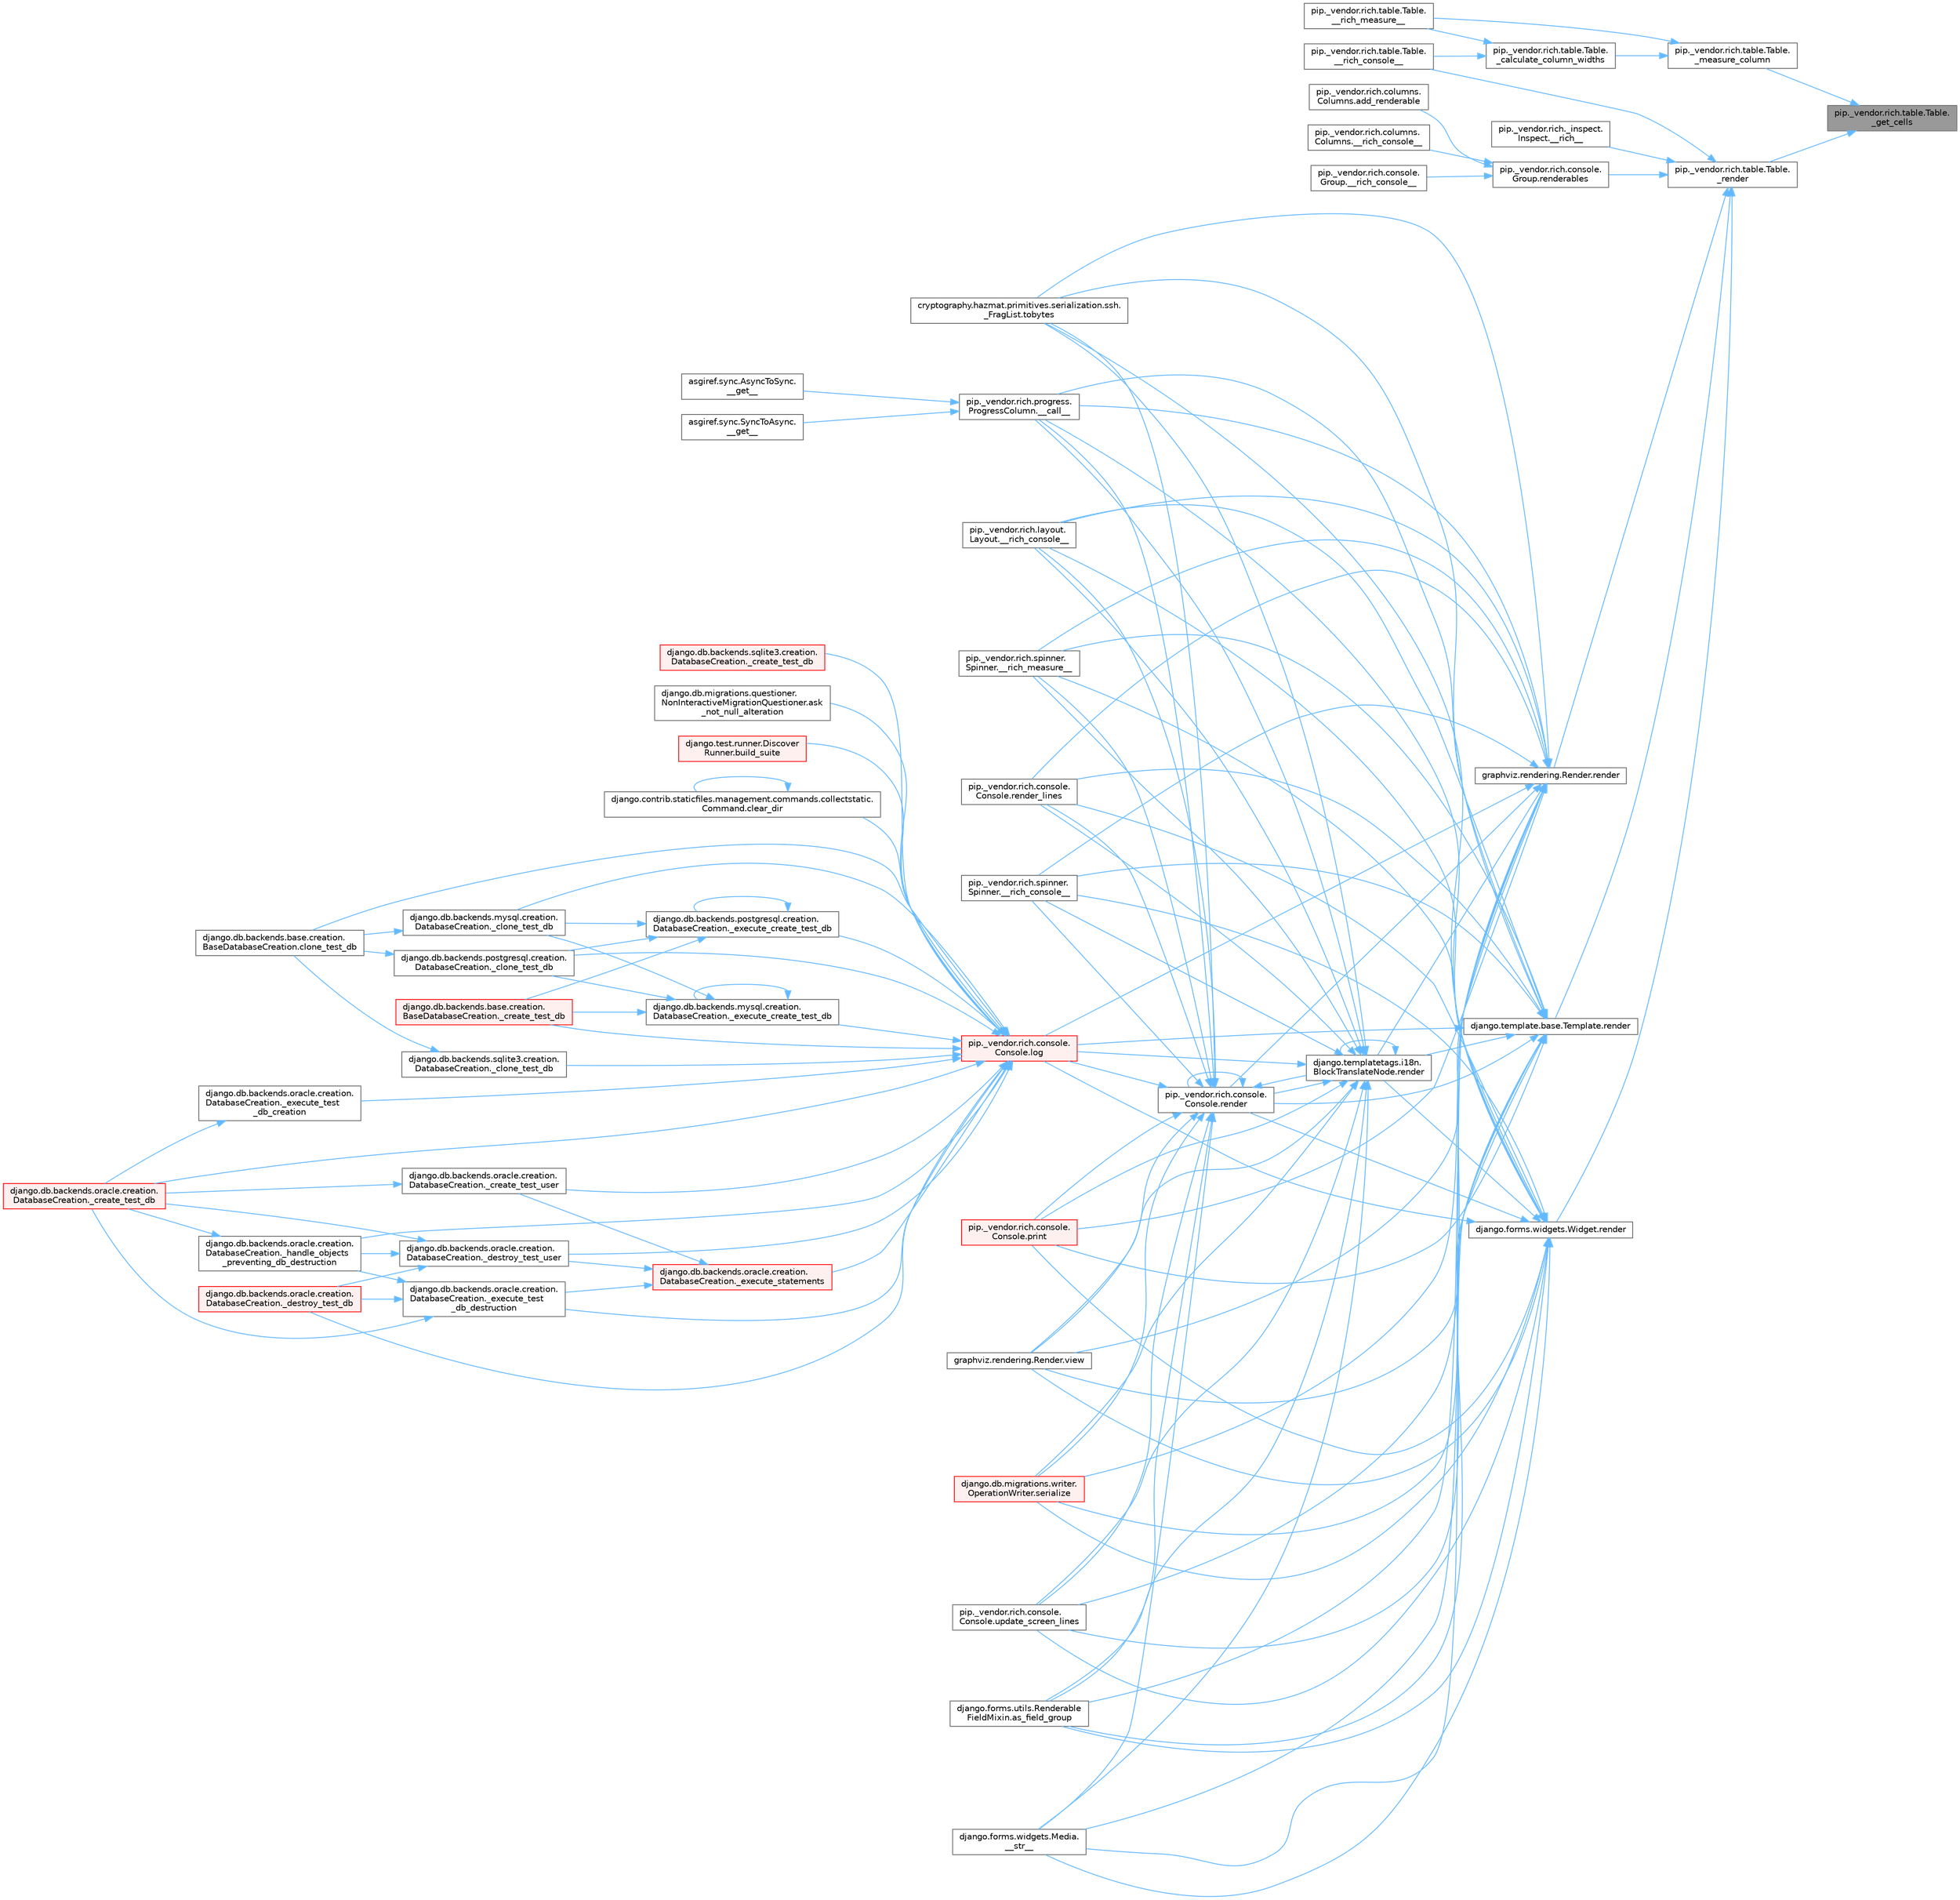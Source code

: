 digraph "pip._vendor.rich.table.Table._get_cells"
{
 // LATEX_PDF_SIZE
  bgcolor="transparent";
  edge [fontname=Helvetica,fontsize=10,labelfontname=Helvetica,labelfontsize=10];
  node [fontname=Helvetica,fontsize=10,shape=box,height=0.2,width=0.4];
  rankdir="RL";
  Node1 [id="Node000001",label="pip._vendor.rich.table.Table.\l_get_cells",height=0.2,width=0.4,color="gray40", fillcolor="grey60", style="filled", fontcolor="black",tooltip=" "];
  Node1 -> Node2 [id="edge1_Node000001_Node000002",dir="back",color="steelblue1",style="solid",tooltip=" "];
  Node2 [id="Node000002",label="pip._vendor.rich.table.Table.\l_measure_column",height=0.2,width=0.4,color="grey40", fillcolor="white", style="filled",URL="$classpip_1_1__vendor_1_1rich_1_1table_1_1_table.html#a54cd19e38d0512a7763e4ff76f2d2bb3",tooltip=" "];
  Node2 -> Node3 [id="edge2_Node000002_Node000003",dir="back",color="steelblue1",style="solid",tooltip=" "];
  Node3 [id="Node000003",label="pip._vendor.rich.table.Table.\l__rich_measure__",height=0.2,width=0.4,color="grey40", fillcolor="white", style="filled",URL="$classpip_1_1__vendor_1_1rich_1_1table_1_1_table.html#afbe8586cf3a9614489b98d933209e565",tooltip=" "];
  Node2 -> Node4 [id="edge3_Node000002_Node000004",dir="back",color="steelblue1",style="solid",tooltip=" "];
  Node4 [id="Node000004",label="pip._vendor.rich.table.Table.\l_calculate_column_widths",height=0.2,width=0.4,color="grey40", fillcolor="white", style="filled",URL="$classpip_1_1__vendor_1_1rich_1_1table_1_1_table.html#adf63b859a06982f1fd9929c875f7ec87",tooltip=" "];
  Node4 -> Node5 [id="edge4_Node000004_Node000005",dir="back",color="steelblue1",style="solid",tooltip=" "];
  Node5 [id="Node000005",label="pip._vendor.rich.table.Table.\l__rich_console__",height=0.2,width=0.4,color="grey40", fillcolor="white", style="filled",URL="$classpip_1_1__vendor_1_1rich_1_1table_1_1_table.html#a2f2edbc2bf733432a76f68de9e1c2e62",tooltip=" "];
  Node4 -> Node3 [id="edge5_Node000004_Node000003",dir="back",color="steelblue1",style="solid",tooltip=" "];
  Node1 -> Node6 [id="edge6_Node000001_Node000006",dir="back",color="steelblue1",style="solid",tooltip=" "];
  Node6 [id="Node000006",label="pip._vendor.rich.table.Table.\l_render",height=0.2,width=0.4,color="grey40", fillcolor="white", style="filled",URL="$classpip_1_1__vendor_1_1rich_1_1table_1_1_table.html#a84063b329b88480f38f02ba7aabbbf4a",tooltip=" "];
  Node6 -> Node7 [id="edge7_Node000006_Node000007",dir="back",color="steelblue1",style="solid",tooltip=" "];
  Node7 [id="Node000007",label="pip._vendor.rich._inspect.\lInspect.__rich__",height=0.2,width=0.4,color="grey40", fillcolor="white", style="filled",URL="$classpip_1_1__vendor_1_1rich_1_1__inspect_1_1_inspect.html#a0b0d4a251462e02e3a981dab1b534825",tooltip=" "];
  Node6 -> Node5 [id="edge8_Node000006_Node000005",dir="back",color="steelblue1",style="solid",tooltip=" "];
  Node6 -> Node8 [id="edge9_Node000006_Node000008",dir="back",color="steelblue1",style="solid",tooltip=" "];
  Node8 [id="Node000008",label="django.forms.widgets.Widget.render",height=0.2,width=0.4,color="grey40", fillcolor="white", style="filled",URL="$classdjango_1_1forms_1_1widgets_1_1_widget.html#a972266d3972b64c404467dea8d6e2809",tooltip=" "];
  Node8 -> Node9 [id="edge10_Node000008_Node000009",dir="back",color="steelblue1",style="solid",tooltip=" "];
  Node9 [id="Node000009",label="pip._vendor.rich.progress.\lProgressColumn.__call__",height=0.2,width=0.4,color="grey40", fillcolor="white", style="filled",URL="$classpip_1_1__vendor_1_1rich_1_1progress_1_1_progress_column.html#ae0c399be74222f949edb0fa5324cf6ea",tooltip=" "];
  Node9 -> Node10 [id="edge11_Node000009_Node000010",dir="back",color="steelblue1",style="solid",tooltip=" "];
  Node10 [id="Node000010",label="asgiref.sync.AsyncToSync.\l__get__",height=0.2,width=0.4,color="grey40", fillcolor="white", style="filled",URL="$classasgiref_1_1sync_1_1_async_to_sync.html#a23e9ef7a73da98dad9e3f4e65846969b",tooltip=" "];
  Node9 -> Node11 [id="edge12_Node000009_Node000011",dir="back",color="steelblue1",style="solid",tooltip=" "];
  Node11 [id="Node000011",label="asgiref.sync.SyncToAsync.\l__get__",height=0.2,width=0.4,color="grey40", fillcolor="white", style="filled",URL="$classasgiref_1_1sync_1_1_sync_to_async.html#aebdfbe3f01079a529fd2f39810597381",tooltip=" "];
  Node8 -> Node12 [id="edge13_Node000008_Node000012",dir="back",color="steelblue1",style="solid",tooltip=" "];
  Node12 [id="Node000012",label="pip._vendor.rich.layout.\lLayout.__rich_console__",height=0.2,width=0.4,color="grey40", fillcolor="white", style="filled",URL="$classpip_1_1__vendor_1_1rich_1_1layout_1_1_layout.html#ac39cb3d17d2b0324ee1b0dada41a3ebd",tooltip=" "];
  Node8 -> Node13 [id="edge14_Node000008_Node000013",dir="back",color="steelblue1",style="solid",tooltip=" "];
  Node13 [id="Node000013",label="pip._vendor.rich.spinner.\lSpinner.__rich_console__",height=0.2,width=0.4,color="grey40", fillcolor="white", style="filled",URL="$classpip_1_1__vendor_1_1rich_1_1spinner_1_1_spinner.html#a6883d8dced19ac48d4dfc74f776357fd",tooltip=" "];
  Node8 -> Node14 [id="edge15_Node000008_Node000014",dir="back",color="steelblue1",style="solid",tooltip=" "];
  Node14 [id="Node000014",label="pip._vendor.rich.spinner.\lSpinner.__rich_measure__",height=0.2,width=0.4,color="grey40", fillcolor="white", style="filled",URL="$classpip_1_1__vendor_1_1rich_1_1spinner_1_1_spinner.html#a89745682c823c44a31bae8e8d07869f5",tooltip=" "];
  Node8 -> Node15 [id="edge16_Node000008_Node000015",dir="back",color="steelblue1",style="solid",tooltip=" "];
  Node15 [id="Node000015",label="django.forms.widgets.Media.\l__str__",height=0.2,width=0.4,color="grey40", fillcolor="white", style="filled",URL="$classdjango_1_1forms_1_1widgets_1_1_media.html#ae1651710548a7d9f14f036d035012d21",tooltip=" "];
  Node8 -> Node16 [id="edge17_Node000008_Node000016",dir="back",color="steelblue1",style="solid",tooltip=" "];
  Node16 [id="Node000016",label="django.forms.utils.Renderable\lFieldMixin.as_field_group",height=0.2,width=0.4,color="grey40", fillcolor="white", style="filled",URL="$classdjango_1_1forms_1_1utils_1_1_renderable_field_mixin.html#a1e9a1b4f790ea694431554267fd5d74c",tooltip=" "];
  Node8 -> Node17 [id="edge18_Node000008_Node000017",dir="back",color="steelblue1",style="solid",tooltip=" "];
  Node17 [id="Node000017",label="pip._vendor.rich.console.\lConsole.log",height=0.2,width=0.4,color="red", fillcolor="#FFF0F0", style="filled",URL="$classpip_1_1__vendor_1_1rich_1_1console_1_1_console.html#af9c77e39f9413fc2b134c60cfa23b0f1",tooltip=" "];
  Node17 -> Node18 [id="edge19_Node000017_Node000018",dir="back",color="steelblue1",style="solid",tooltip=" "];
  Node18 [id="Node000018",label="django.db.backends.mysql.creation.\lDatabaseCreation._clone_test_db",height=0.2,width=0.4,color="grey40", fillcolor="white", style="filled",URL="$classdjango_1_1db_1_1backends_1_1mysql_1_1creation_1_1_database_creation.html#ab4d99b6a9b6a81141d0fba9440d91619",tooltip=" "];
  Node18 -> Node19 [id="edge20_Node000018_Node000019",dir="back",color="steelblue1",style="solid",tooltip=" "];
  Node19 [id="Node000019",label="django.db.backends.base.creation.\lBaseDatabaseCreation.clone_test_db",height=0.2,width=0.4,color="grey40", fillcolor="white", style="filled",URL="$classdjango_1_1db_1_1backends_1_1base_1_1creation_1_1_base_database_creation.html#aa792ff2a6725c1020027c189ff967316",tooltip=" "];
  Node17 -> Node20 [id="edge21_Node000017_Node000020",dir="back",color="steelblue1",style="solid",tooltip=" "];
  Node20 [id="Node000020",label="django.db.backends.postgresql.creation.\lDatabaseCreation._clone_test_db",height=0.2,width=0.4,color="grey40", fillcolor="white", style="filled",URL="$classdjango_1_1db_1_1backends_1_1postgresql_1_1creation_1_1_database_creation.html#ab57e8a2ba94a8a4888fd435036b4c322",tooltip=" "];
  Node20 -> Node19 [id="edge22_Node000020_Node000019",dir="back",color="steelblue1",style="solid",tooltip=" "];
  Node17 -> Node21 [id="edge23_Node000017_Node000021",dir="back",color="steelblue1",style="solid",tooltip=" "];
  Node21 [id="Node000021",label="django.db.backends.sqlite3.creation.\lDatabaseCreation._clone_test_db",height=0.2,width=0.4,color="grey40", fillcolor="white", style="filled",URL="$classdjango_1_1db_1_1backends_1_1sqlite3_1_1creation_1_1_database_creation.html#a43a28bd11187e2b0677fd0be7643387b",tooltip=" "];
  Node21 -> Node19 [id="edge24_Node000021_Node000019",dir="back",color="steelblue1",style="solid",tooltip=" "];
  Node17 -> Node22 [id="edge25_Node000017_Node000022",dir="back",color="steelblue1",style="solid",tooltip=" "];
  Node22 [id="Node000022",label="django.db.backends.base.creation.\lBaseDatabaseCreation._create_test_db",height=0.2,width=0.4,color="red", fillcolor="#FFF0F0", style="filled",URL="$classdjango_1_1db_1_1backends_1_1base_1_1creation_1_1_base_database_creation.html#a3782aff49b95503af2f0e518a10dc22d",tooltip=" "];
  Node17 -> Node24 [id="edge26_Node000017_Node000024",dir="back",color="steelblue1",style="solid",tooltip=" "];
  Node24 [id="Node000024",label="django.db.backends.oracle.creation.\lDatabaseCreation._create_test_db",height=0.2,width=0.4,color="red", fillcolor="#FFF0F0", style="filled",URL="$classdjango_1_1db_1_1backends_1_1oracle_1_1creation_1_1_database_creation.html#aea03f2099a0f6691226755c6b60c133f",tooltip=" "];
  Node17 -> Node25 [id="edge27_Node000017_Node000025",dir="back",color="steelblue1",style="solid",tooltip=" "];
  Node25 [id="Node000025",label="django.db.backends.sqlite3.creation.\lDatabaseCreation._create_test_db",height=0.2,width=0.4,color="red", fillcolor="#FFF0F0", style="filled",URL="$classdjango_1_1db_1_1backends_1_1sqlite3_1_1creation_1_1_database_creation.html#a67d2c057a1e604f78b379e63cd6bff28",tooltip=" "];
  Node17 -> Node26 [id="edge28_Node000017_Node000026",dir="back",color="steelblue1",style="solid",tooltip=" "];
  Node26 [id="Node000026",label="django.db.backends.oracle.creation.\lDatabaseCreation._create_test_user",height=0.2,width=0.4,color="grey40", fillcolor="white", style="filled",URL="$classdjango_1_1db_1_1backends_1_1oracle_1_1creation_1_1_database_creation.html#a59ea754a7f0af2c6d24086c033e1a0dd",tooltip=" "];
  Node26 -> Node24 [id="edge29_Node000026_Node000024",dir="back",color="steelblue1",style="solid",tooltip=" "];
  Node17 -> Node27 [id="edge30_Node000017_Node000027",dir="back",color="steelblue1",style="solid",tooltip=" "];
  Node27 [id="Node000027",label="django.db.backends.oracle.creation.\lDatabaseCreation._destroy_test_db",height=0.2,width=0.4,color="red", fillcolor="#FFF0F0", style="filled",URL="$classdjango_1_1db_1_1backends_1_1oracle_1_1creation_1_1_database_creation.html#a08dd28500eb796fba820014d705845e1",tooltip=" "];
  Node17 -> Node29 [id="edge31_Node000017_Node000029",dir="back",color="steelblue1",style="solid",tooltip=" "];
  Node29 [id="Node000029",label="django.db.backends.oracle.creation.\lDatabaseCreation._destroy_test_user",height=0.2,width=0.4,color="grey40", fillcolor="white", style="filled",URL="$classdjango_1_1db_1_1backends_1_1oracle_1_1creation_1_1_database_creation.html#ac5b566d811b2dcccb9c6c125486ec8b9",tooltip=" "];
  Node29 -> Node24 [id="edge32_Node000029_Node000024",dir="back",color="steelblue1",style="solid",tooltip=" "];
  Node29 -> Node27 [id="edge33_Node000029_Node000027",dir="back",color="steelblue1",style="solid",tooltip=" "];
  Node29 -> Node30 [id="edge34_Node000029_Node000030",dir="back",color="steelblue1",style="solid",tooltip=" "];
  Node30 [id="Node000030",label="django.db.backends.oracle.creation.\lDatabaseCreation._handle_objects\l_preventing_db_destruction",height=0.2,width=0.4,color="grey40", fillcolor="white", style="filled",URL="$classdjango_1_1db_1_1backends_1_1oracle_1_1creation_1_1_database_creation.html#a1c37c804f0a89dbadda5bc9fd5b601af",tooltip=" "];
  Node30 -> Node24 [id="edge35_Node000030_Node000024",dir="back",color="steelblue1",style="solid",tooltip=" "];
  Node17 -> Node31 [id="edge36_Node000017_Node000031",dir="back",color="steelblue1",style="solid",tooltip=" "];
  Node31 [id="Node000031",label="django.db.backends.mysql.creation.\lDatabaseCreation._execute_create_test_db",height=0.2,width=0.4,color="grey40", fillcolor="white", style="filled",URL="$classdjango_1_1db_1_1backends_1_1mysql_1_1creation_1_1_database_creation.html#ab42ab74c9087be175aad845aec9d4160",tooltip=" "];
  Node31 -> Node18 [id="edge37_Node000031_Node000018",dir="back",color="steelblue1",style="solid",tooltip=" "];
  Node31 -> Node20 [id="edge38_Node000031_Node000020",dir="back",color="steelblue1",style="solid",tooltip=" "];
  Node31 -> Node22 [id="edge39_Node000031_Node000022",dir="back",color="steelblue1",style="solid",tooltip=" "];
  Node31 -> Node31 [id="edge40_Node000031_Node000031",dir="back",color="steelblue1",style="solid",tooltip=" "];
  Node17 -> Node32 [id="edge41_Node000017_Node000032",dir="back",color="steelblue1",style="solid",tooltip=" "];
  Node32 [id="Node000032",label="django.db.backends.postgresql.creation.\lDatabaseCreation._execute_create_test_db",height=0.2,width=0.4,color="grey40", fillcolor="white", style="filled",URL="$classdjango_1_1db_1_1backends_1_1postgresql_1_1creation_1_1_database_creation.html#a8c9e9502a3370ff7f46e7982b1ace1ec",tooltip=" "];
  Node32 -> Node18 [id="edge42_Node000032_Node000018",dir="back",color="steelblue1",style="solid",tooltip=" "];
  Node32 -> Node20 [id="edge43_Node000032_Node000020",dir="back",color="steelblue1",style="solid",tooltip=" "];
  Node32 -> Node22 [id="edge44_Node000032_Node000022",dir="back",color="steelblue1",style="solid",tooltip=" "];
  Node32 -> Node32 [id="edge45_Node000032_Node000032",dir="back",color="steelblue1",style="solid",tooltip=" "];
  Node17 -> Node33 [id="edge46_Node000017_Node000033",dir="back",color="steelblue1",style="solid",tooltip=" "];
  Node33 [id="Node000033",label="django.db.backends.oracle.creation.\lDatabaseCreation._execute_statements",height=0.2,width=0.4,color="red", fillcolor="#FFF0F0", style="filled",URL="$classdjango_1_1db_1_1backends_1_1oracle_1_1creation_1_1_database_creation.html#a40f0a887cb7b18753bb057b12ede6de5",tooltip=" "];
  Node33 -> Node26 [id="edge47_Node000033_Node000026",dir="back",color="steelblue1",style="solid",tooltip=" "];
  Node33 -> Node29 [id="edge48_Node000033_Node000029",dir="back",color="steelblue1",style="solid",tooltip=" "];
  Node33 -> Node36 [id="edge49_Node000033_Node000036",dir="back",color="steelblue1",style="solid",tooltip=" "];
  Node36 [id="Node000036",label="django.db.backends.oracle.creation.\lDatabaseCreation._execute_test\l_db_destruction",height=0.2,width=0.4,color="grey40", fillcolor="white", style="filled",URL="$classdjango_1_1db_1_1backends_1_1oracle_1_1creation_1_1_database_creation.html#a122c68cb1495e4c1a5c9c6a8f61ea46f",tooltip=" "];
  Node36 -> Node24 [id="edge50_Node000036_Node000024",dir="back",color="steelblue1",style="solid",tooltip=" "];
  Node36 -> Node27 [id="edge51_Node000036_Node000027",dir="back",color="steelblue1",style="solid",tooltip=" "];
  Node36 -> Node30 [id="edge52_Node000036_Node000030",dir="back",color="steelblue1",style="solid",tooltip=" "];
  Node17 -> Node35 [id="edge53_Node000017_Node000035",dir="back",color="steelblue1",style="solid",tooltip=" "];
  Node35 [id="Node000035",label="django.db.backends.oracle.creation.\lDatabaseCreation._execute_test\l_db_creation",height=0.2,width=0.4,color="grey40", fillcolor="white", style="filled",URL="$classdjango_1_1db_1_1backends_1_1oracle_1_1creation_1_1_database_creation.html#a66d037f8286d396a98cf6ad2a5b9f25f",tooltip=" "];
  Node35 -> Node24 [id="edge54_Node000035_Node000024",dir="back",color="steelblue1",style="solid",tooltip=" "];
  Node17 -> Node36 [id="edge55_Node000017_Node000036",dir="back",color="steelblue1",style="solid",tooltip=" "];
  Node17 -> Node30 [id="edge56_Node000017_Node000030",dir="back",color="steelblue1",style="solid",tooltip=" "];
  Node17 -> Node37 [id="edge57_Node000017_Node000037",dir="back",color="steelblue1",style="solid",tooltip=" "];
  Node37 [id="Node000037",label="django.db.migrations.questioner.\lNonInteractiveMigrationQuestioner.ask\l_not_null_alteration",height=0.2,width=0.4,color="grey40", fillcolor="white", style="filled",URL="$classdjango_1_1db_1_1migrations_1_1questioner_1_1_non_interactive_migration_questioner.html#a8e2e9dcddaff9a58581a3bdfbc87136f",tooltip=" "];
  Node17 -> Node38 [id="edge58_Node000017_Node000038",dir="back",color="steelblue1",style="solid",tooltip=" "];
  Node38 [id="Node000038",label="django.test.runner.Discover\lRunner.build_suite",height=0.2,width=0.4,color="red", fillcolor="#FFF0F0", style="filled",URL="$classdjango_1_1test_1_1runner_1_1_discover_runner.html#a59c1b9e138786179fdbfce3ab15bf2c8",tooltip=" "];
  Node17 -> Node40 [id="edge59_Node000017_Node000040",dir="back",color="steelblue1",style="solid",tooltip=" "];
  Node40 [id="Node000040",label="django.contrib.staticfiles.management.commands.collectstatic.\lCommand.clear_dir",height=0.2,width=0.4,color="grey40", fillcolor="white", style="filled",URL="$classdjango_1_1contrib_1_1staticfiles_1_1management_1_1commands_1_1collectstatic_1_1_command.html#a2974077448bb3e1203a0c82350976399",tooltip=" "];
  Node40 -> Node40 [id="edge60_Node000040_Node000040",dir="back",color="steelblue1",style="solid",tooltip=" "];
  Node17 -> Node19 [id="edge61_Node000017_Node000019",dir="back",color="steelblue1",style="solid",tooltip=" "];
  Node8 -> Node438 [id="edge62_Node000008_Node000438",dir="back",color="steelblue1",style="solid",tooltip=" "];
  Node438 [id="Node000438",label="pip._vendor.rich.console.\lConsole.print",height=0.2,width=0.4,color="red", fillcolor="#FFF0F0", style="filled",URL="$classpip_1_1__vendor_1_1rich_1_1console_1_1_console.html#af954370cdbb49236b597f2c11064549d",tooltip=" "];
  Node8 -> Node520 [id="edge63_Node000008_Node000520",dir="back",color="steelblue1",style="solid",tooltip=" "];
  Node520 [id="Node000520",label="django.templatetags.i18n.\lBlockTranslateNode.render",height=0.2,width=0.4,color="grey40", fillcolor="white", style="filled",URL="$classdjango_1_1templatetags_1_1i18n_1_1_block_translate_node.html#aaf05bebfd02c1c4b676387ada0357832",tooltip=" "];
  Node520 -> Node9 [id="edge64_Node000520_Node000009",dir="back",color="steelblue1",style="solid",tooltip=" "];
  Node520 -> Node12 [id="edge65_Node000520_Node000012",dir="back",color="steelblue1",style="solid",tooltip=" "];
  Node520 -> Node13 [id="edge66_Node000520_Node000013",dir="back",color="steelblue1",style="solid",tooltip=" "];
  Node520 -> Node14 [id="edge67_Node000520_Node000014",dir="back",color="steelblue1",style="solid",tooltip=" "];
  Node520 -> Node15 [id="edge68_Node000520_Node000015",dir="back",color="steelblue1",style="solid",tooltip=" "];
  Node520 -> Node16 [id="edge69_Node000520_Node000016",dir="back",color="steelblue1",style="solid",tooltip=" "];
  Node520 -> Node17 [id="edge70_Node000520_Node000017",dir="back",color="steelblue1",style="solid",tooltip=" "];
  Node520 -> Node438 [id="edge71_Node000520_Node000438",dir="back",color="steelblue1",style="solid",tooltip=" "];
  Node520 -> Node520 [id="edge72_Node000520_Node000520",dir="back",color="steelblue1",style="solid",tooltip=" "];
  Node520 -> Node521 [id="edge73_Node000520_Node000521",dir="back",color="steelblue1",style="solid",tooltip=" "];
  Node521 [id="Node000521",label="pip._vendor.rich.console.\lConsole.render",height=0.2,width=0.4,color="grey40", fillcolor="white", style="filled",URL="$classpip_1_1__vendor_1_1rich_1_1console_1_1_console.html#a9551b8254c573105adde80622393a938",tooltip=" "];
  Node521 -> Node9 [id="edge74_Node000521_Node000009",dir="back",color="steelblue1",style="solid",tooltip=" "];
  Node521 -> Node12 [id="edge75_Node000521_Node000012",dir="back",color="steelblue1",style="solid",tooltip=" "];
  Node521 -> Node13 [id="edge76_Node000521_Node000013",dir="back",color="steelblue1",style="solid",tooltip=" "];
  Node521 -> Node14 [id="edge77_Node000521_Node000014",dir="back",color="steelblue1",style="solid",tooltip=" "];
  Node521 -> Node15 [id="edge78_Node000521_Node000015",dir="back",color="steelblue1",style="solid",tooltip=" "];
  Node521 -> Node16 [id="edge79_Node000521_Node000016",dir="back",color="steelblue1",style="solid",tooltip=" "];
  Node521 -> Node17 [id="edge80_Node000521_Node000017",dir="back",color="steelblue1",style="solid",tooltip=" "];
  Node521 -> Node438 [id="edge81_Node000521_Node000438",dir="back",color="steelblue1",style="solid",tooltip=" "];
  Node521 -> Node520 [id="edge82_Node000521_Node000520",dir="back",color="steelblue1",style="solid",tooltip=" "];
  Node521 -> Node521 [id="edge83_Node000521_Node000521",dir="back",color="steelblue1",style="solid",tooltip=" "];
  Node521 -> Node522 [id="edge84_Node000521_Node000522",dir="back",color="steelblue1",style="solid",tooltip=" "];
  Node522 [id="Node000522",label="pip._vendor.rich.console.\lConsole.render_lines",height=0.2,width=0.4,color="grey40", fillcolor="white", style="filled",URL="$classpip_1_1__vendor_1_1rich_1_1console_1_1_console.html#a5818808a49db20c5bee6986425f96f14",tooltip=" "];
  Node521 -> Node523 [id="edge85_Node000521_Node000523",dir="back",color="steelblue1",style="solid",tooltip=" "];
  Node523 [id="Node000523",label="django.db.migrations.writer.\lOperationWriter.serialize",height=0.2,width=0.4,color="red", fillcolor="#FFF0F0", style="filled",URL="$classdjango_1_1db_1_1migrations_1_1writer_1_1_operation_writer.html#a866e8d13e1c54a35d74e9a6b0383b2f8",tooltip=" "];
  Node521 -> Node593 [id="edge86_Node000521_Node000593",dir="back",color="steelblue1",style="solid",tooltip=" "];
  Node593 [id="Node000593",label="cryptography.hazmat.primitives.serialization.ssh.\l_FragList.tobytes",height=0.2,width=0.4,color="grey40", fillcolor="white", style="filled",URL="$classcryptography_1_1hazmat_1_1primitives_1_1serialization_1_1ssh_1_1___frag_list.html#a195dd4e7c741624829a13af53fa3de38",tooltip=" "];
  Node521 -> Node594 [id="edge87_Node000521_Node000594",dir="back",color="steelblue1",style="solid",tooltip=" "];
  Node594 [id="Node000594",label="pip._vendor.rich.console.\lConsole.update_screen_lines",height=0.2,width=0.4,color="grey40", fillcolor="white", style="filled",URL="$classpip_1_1__vendor_1_1rich_1_1console_1_1_console.html#a21cfe5af86ec7533f23d45fe2969817e",tooltip=" "];
  Node521 -> Node595 [id="edge88_Node000521_Node000595",dir="back",color="steelblue1",style="solid",tooltip=" "];
  Node595 [id="Node000595",label="graphviz.rendering.Render.view",height=0.2,width=0.4,color="grey40", fillcolor="white", style="filled",URL="$classgraphviz_1_1rendering_1_1_render.html#a53169c422996b9a7e92b5580c13914e2",tooltip=" "];
  Node520 -> Node522 [id="edge89_Node000520_Node000522",dir="back",color="steelblue1",style="solid",tooltip=" "];
  Node520 -> Node523 [id="edge90_Node000520_Node000523",dir="back",color="steelblue1",style="solid",tooltip=" "];
  Node520 -> Node593 [id="edge91_Node000520_Node000593",dir="back",color="steelblue1",style="solid",tooltip=" "];
  Node520 -> Node594 [id="edge92_Node000520_Node000594",dir="back",color="steelblue1",style="solid",tooltip=" "];
  Node520 -> Node595 [id="edge93_Node000520_Node000595",dir="back",color="steelblue1",style="solid",tooltip=" "];
  Node8 -> Node521 [id="edge94_Node000008_Node000521",dir="back",color="steelblue1",style="solid",tooltip=" "];
  Node8 -> Node522 [id="edge95_Node000008_Node000522",dir="back",color="steelblue1",style="solid",tooltip=" "];
  Node8 -> Node523 [id="edge96_Node000008_Node000523",dir="back",color="steelblue1",style="solid",tooltip=" "];
  Node8 -> Node593 [id="edge97_Node000008_Node000593",dir="back",color="steelblue1",style="solid",tooltip=" "];
  Node8 -> Node594 [id="edge98_Node000008_Node000594",dir="back",color="steelblue1",style="solid",tooltip=" "];
  Node8 -> Node595 [id="edge99_Node000008_Node000595",dir="back",color="steelblue1",style="solid",tooltip=" "];
  Node6 -> Node592 [id="edge100_Node000006_Node000592",dir="back",color="steelblue1",style="solid",tooltip=" "];
  Node592 [id="Node000592",label="django.template.base.Template.render",height=0.2,width=0.4,color="grey40", fillcolor="white", style="filled",URL="$classdjango_1_1template_1_1base_1_1_template.html#abe9da3fa5f3e752f185c33415a9e785a",tooltip=" "];
  Node592 -> Node9 [id="edge101_Node000592_Node000009",dir="back",color="steelblue1",style="solid",tooltip=" "];
  Node592 -> Node12 [id="edge102_Node000592_Node000012",dir="back",color="steelblue1",style="solid",tooltip=" "];
  Node592 -> Node13 [id="edge103_Node000592_Node000013",dir="back",color="steelblue1",style="solid",tooltip=" "];
  Node592 -> Node14 [id="edge104_Node000592_Node000014",dir="back",color="steelblue1",style="solid",tooltip=" "];
  Node592 -> Node15 [id="edge105_Node000592_Node000015",dir="back",color="steelblue1",style="solid",tooltip=" "];
  Node592 -> Node16 [id="edge106_Node000592_Node000016",dir="back",color="steelblue1",style="solid",tooltip=" "];
  Node592 -> Node17 [id="edge107_Node000592_Node000017",dir="back",color="steelblue1",style="solid",tooltip=" "];
  Node592 -> Node438 [id="edge108_Node000592_Node000438",dir="back",color="steelblue1",style="solid",tooltip=" "];
  Node592 -> Node520 [id="edge109_Node000592_Node000520",dir="back",color="steelblue1",style="solid",tooltip=" "];
  Node592 -> Node521 [id="edge110_Node000592_Node000521",dir="back",color="steelblue1",style="solid",tooltip=" "];
  Node592 -> Node522 [id="edge111_Node000592_Node000522",dir="back",color="steelblue1",style="solid",tooltip=" "];
  Node592 -> Node523 [id="edge112_Node000592_Node000523",dir="back",color="steelblue1",style="solid",tooltip=" "];
  Node592 -> Node593 [id="edge113_Node000592_Node000593",dir="back",color="steelblue1",style="solid",tooltip=" "];
  Node592 -> Node594 [id="edge114_Node000592_Node000594",dir="back",color="steelblue1",style="solid",tooltip=" "];
  Node592 -> Node595 [id="edge115_Node000592_Node000595",dir="back",color="steelblue1",style="solid",tooltip=" "];
  Node6 -> Node519 [id="edge116_Node000006_Node000519",dir="back",color="steelblue1",style="solid",tooltip=" "];
  Node519 [id="Node000519",label="graphviz.rendering.Render.render",height=0.2,width=0.4,color="grey40", fillcolor="white", style="filled",URL="$classgraphviz_1_1rendering_1_1_render.html#a0249d6538d64a6b59b1bed64d4636456",tooltip=" "];
  Node519 -> Node9 [id="edge117_Node000519_Node000009",dir="back",color="steelblue1",style="solid",tooltip=" "];
  Node519 -> Node12 [id="edge118_Node000519_Node000012",dir="back",color="steelblue1",style="solid",tooltip=" "];
  Node519 -> Node13 [id="edge119_Node000519_Node000013",dir="back",color="steelblue1",style="solid",tooltip=" "];
  Node519 -> Node14 [id="edge120_Node000519_Node000014",dir="back",color="steelblue1",style="solid",tooltip=" "];
  Node519 -> Node15 [id="edge121_Node000519_Node000015",dir="back",color="steelblue1",style="solid",tooltip=" "];
  Node519 -> Node16 [id="edge122_Node000519_Node000016",dir="back",color="steelblue1",style="solid",tooltip=" "];
  Node519 -> Node17 [id="edge123_Node000519_Node000017",dir="back",color="steelblue1",style="solid",tooltip=" "];
  Node519 -> Node438 [id="edge124_Node000519_Node000438",dir="back",color="steelblue1",style="solid",tooltip=" "];
  Node519 -> Node520 [id="edge125_Node000519_Node000520",dir="back",color="steelblue1",style="solid",tooltip=" "];
  Node519 -> Node521 [id="edge126_Node000519_Node000521",dir="back",color="steelblue1",style="solid",tooltip=" "];
  Node519 -> Node522 [id="edge127_Node000519_Node000522",dir="back",color="steelblue1",style="solid",tooltip=" "];
  Node519 -> Node523 [id="edge128_Node000519_Node000523",dir="back",color="steelblue1",style="solid",tooltip=" "];
  Node519 -> Node593 [id="edge129_Node000519_Node000593",dir="back",color="steelblue1",style="solid",tooltip=" "];
  Node519 -> Node594 [id="edge130_Node000519_Node000594",dir="back",color="steelblue1",style="solid",tooltip=" "];
  Node519 -> Node595 [id="edge131_Node000519_Node000595",dir="back",color="steelblue1",style="solid",tooltip=" "];
  Node6 -> Node596 [id="edge132_Node000006_Node000596",dir="back",color="steelblue1",style="solid",tooltip=" "];
  Node596 [id="Node000596",label="pip._vendor.rich.console.\lGroup.renderables",height=0.2,width=0.4,color="grey40", fillcolor="white", style="filled",URL="$classpip_1_1__vendor_1_1rich_1_1console_1_1_group.html#ad357a1cdeca2e6fd345e052903d32622",tooltip=" "];
  Node596 -> Node597 [id="edge133_Node000596_Node000597",dir="back",color="steelblue1",style="solid",tooltip=" "];
  Node597 [id="Node000597",label="pip._vendor.rich.columns.\lColumns.__rich_console__",height=0.2,width=0.4,color="grey40", fillcolor="white", style="filled",URL="$classpip_1_1__vendor_1_1rich_1_1columns_1_1_columns.html#aaae297ec38827f15d1d15327be4e4a12",tooltip=" "];
  Node596 -> Node598 [id="edge134_Node000596_Node000598",dir="back",color="steelblue1",style="solid",tooltip=" "];
  Node598 [id="Node000598",label="pip._vendor.rich.console.\lGroup.__rich_console__",height=0.2,width=0.4,color="grey40", fillcolor="white", style="filled",URL="$classpip_1_1__vendor_1_1rich_1_1console_1_1_group.html#ab8fca649d3c850eb1eb45a62ed5dec74",tooltip=" "];
  Node596 -> Node599 [id="edge135_Node000596_Node000599",dir="back",color="steelblue1",style="solid",tooltip=" "];
  Node599 [id="Node000599",label="pip._vendor.rich.columns.\lColumns.add_renderable",height=0.2,width=0.4,color="grey40", fillcolor="white", style="filled",URL="$classpip_1_1__vendor_1_1rich_1_1columns_1_1_columns.html#a5b8ddc61f22aeb02f56b9620f603278b",tooltip=" "];
}
